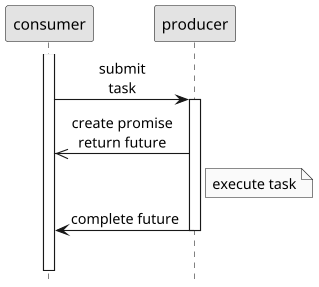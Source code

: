 @startuml
scale 1.1
hide footbox
skinparam monochrome true
skinparam defaultFontName Source Sans Pro
skinparam titleFontSize 15
skinparam sequenceMessageAlign center

activate consumer
consumer->producer: submit\ntask
activate producer
producer->>consumer: create promise\nreturn future
Note right of producer: execute task
producer->consumer: complete future
deactivate producer

||14||
producer -[#white]->]
@enduml